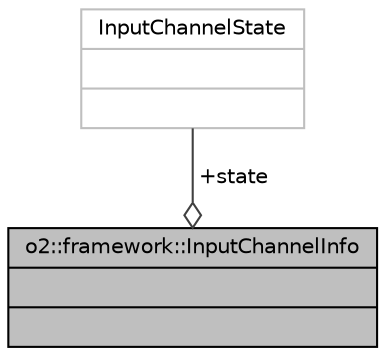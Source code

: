 digraph "o2::framework::InputChannelInfo"
{
 // INTERACTIVE_SVG=YES
  bgcolor="transparent";
  edge [fontname="Helvetica",fontsize="10",labelfontname="Helvetica",labelfontsize="10"];
  node [fontname="Helvetica",fontsize="10",shape=record];
  Node1 [label="{o2::framework::InputChannelInfo\n||}",height=0.2,width=0.4,color="black", fillcolor="grey75", style="filled", fontcolor="black"];
  Node2 -> Node1 [color="grey25",fontsize="10",style="solid",label=" +state" ,arrowhead="odiamond",fontname="Helvetica"];
  Node2 [label="{InputChannelState\n||}",height=0.2,width=0.4,color="grey75"];
}
